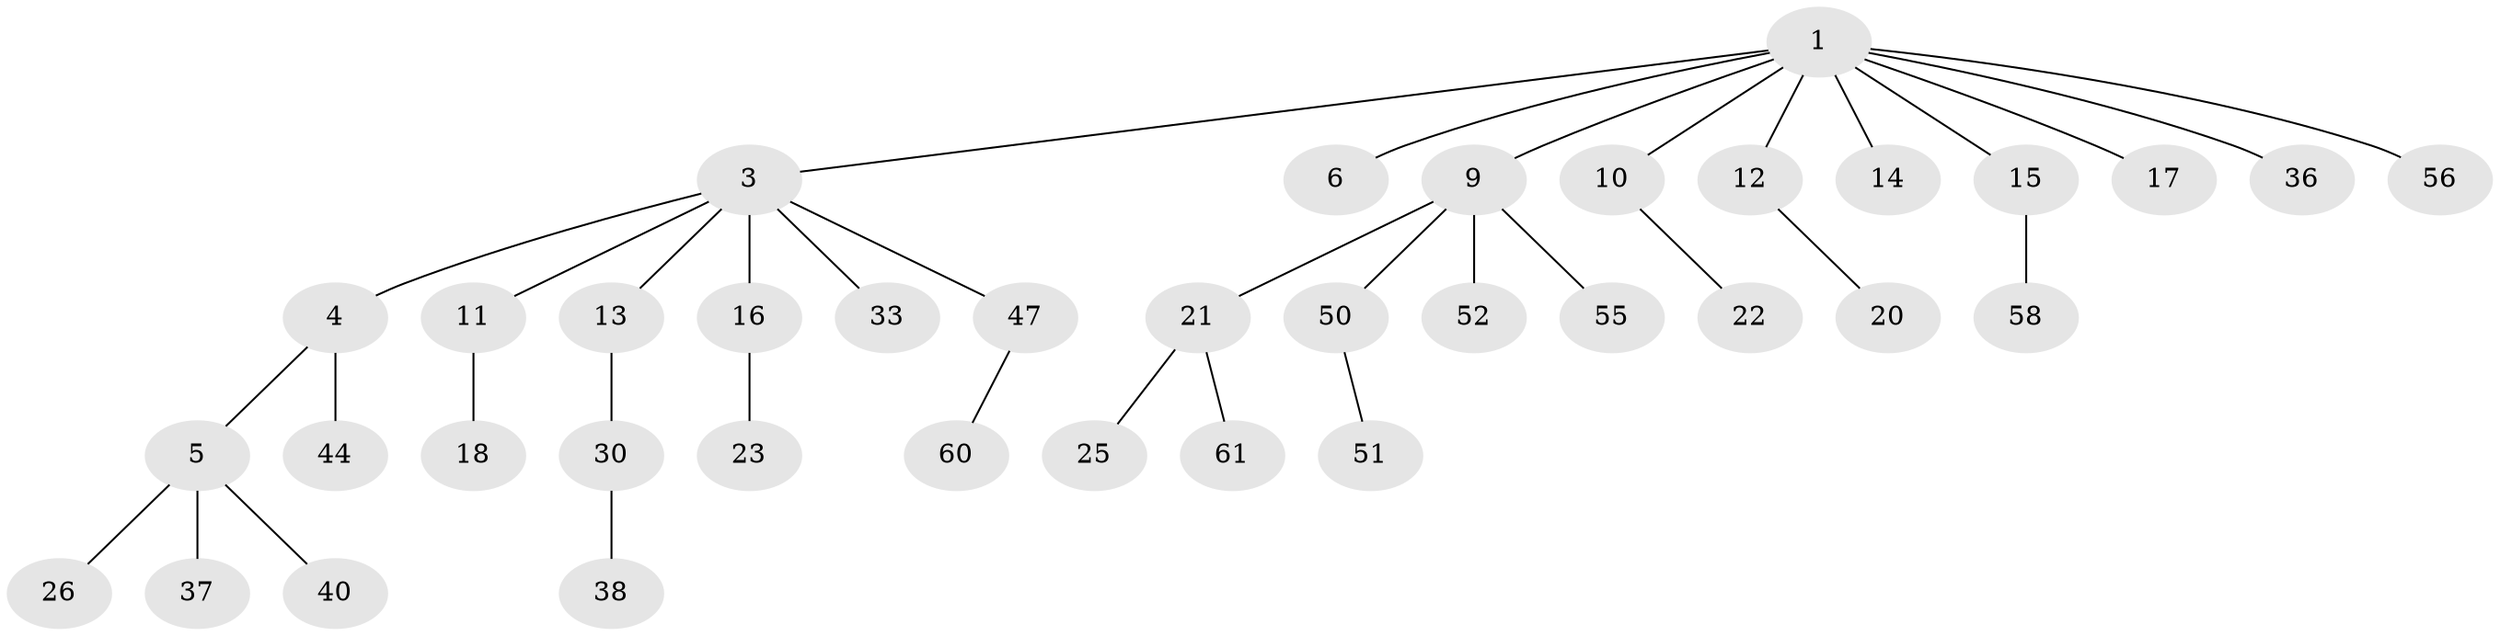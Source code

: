// original degree distribution, {4: 0.031746031746031744, 8: 0.015873015873015872, 7: 0.015873015873015872, 5: 0.047619047619047616, 2: 0.2857142857142857, 3: 0.09523809523809523, 1: 0.5079365079365079}
// Generated by graph-tools (version 1.1) at 2025/19/03/04/25 18:19:13]
// undirected, 37 vertices, 36 edges
graph export_dot {
graph [start="1"]
  node [color=gray90,style=filled];
  1 [super="+2"];
  3 [super="+8+19"];
  4 [super="+41+34"];
  5 [super="+24+39+7"];
  6 [super="+35"];
  9;
  10;
  11;
  12;
  13 [super="+45+46"];
  14 [super="+49"];
  15 [super="+27+28"];
  16;
  17 [super="+32+31"];
  18 [super="+62"];
  20;
  21;
  22;
  23;
  25;
  26 [super="+29"];
  30 [super="+48"];
  33;
  36;
  37;
  38 [super="+53"];
  40;
  44;
  47 [super="+54"];
  50;
  51;
  52;
  55 [super="+59"];
  56;
  58;
  60;
  61 [super="+63"];
  1 -- 3;
  1 -- 12;
  1 -- 17;
  1 -- 36;
  1 -- 6;
  1 -- 9;
  1 -- 10;
  1 -- 14;
  1 -- 15;
  1 -- 56;
  3 -- 4;
  3 -- 11;
  3 -- 16;
  3 -- 33;
  3 -- 13;
  3 -- 47;
  4 -- 5;
  4 -- 44;
  5 -- 40;
  5 -- 26;
  5 -- 37;
  9 -- 21;
  9 -- 50;
  9 -- 52;
  9 -- 55;
  10 -- 22;
  11 -- 18;
  12 -- 20;
  13 -- 30;
  15 -- 58;
  16 -- 23;
  21 -- 25;
  21 -- 61;
  30 -- 38;
  47 -- 60;
  50 -- 51;
}
